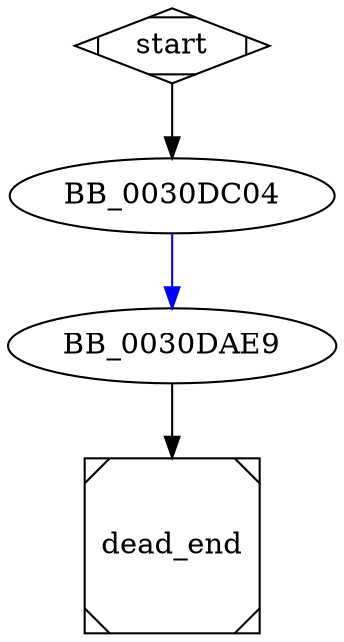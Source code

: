 digraph G {
  start -> BB_0030DC04;
  
  BB_0030DC04 -> BB_0030DAE9 [color=blue];
  
  BB_0030DAE9 -> dead_end;

  start [shape=Mdiamond];
//  end [shape=Msquare];
  dead_end [shape=Msquare];
}
